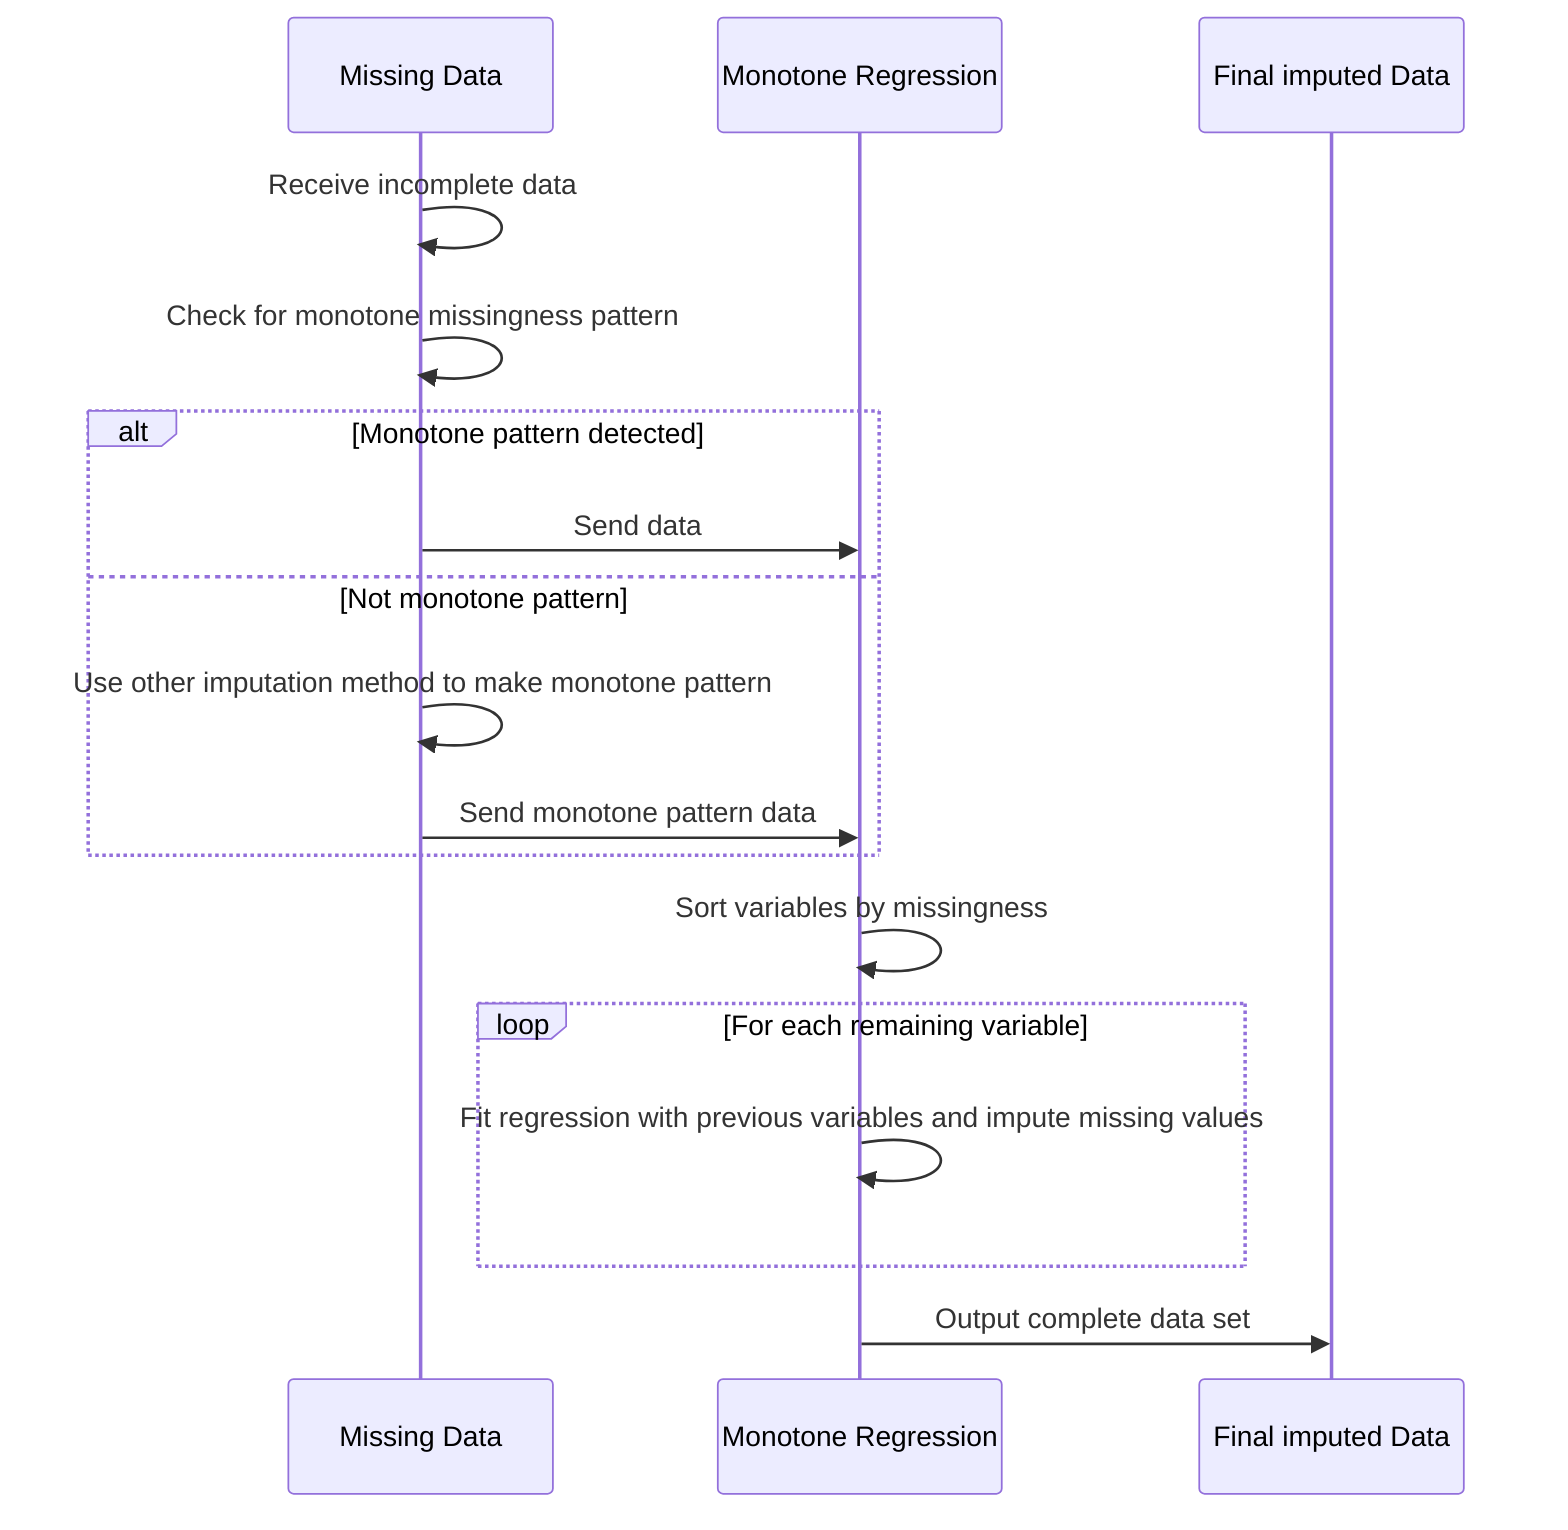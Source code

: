 sequenceDiagram
    participant Preprocessing as Missing Data
    participant Imputer as Monotone Regression
    participant Output as Final imputed Data

    Preprocessing->>Preprocessing: Receive incomplete data
    Preprocessing->>Preprocessing: Check for monotone missingness pattern
    alt Monotone pattern detected
        Preprocessing->>Imputer: Send data
    else Not monotone pattern
        Preprocessing->>Preprocessing: Use other imputation method to make monotone pattern
        Preprocessing->>Imputer: Send monotone pattern data
    end
    Imputer->>Imputer: Sort variables by missingness
    loop For each remaining variable
        Imputer->>Imputer: Fit regression with previous variables and impute missing values
    end
    Imputer->>Output: Output complete data set